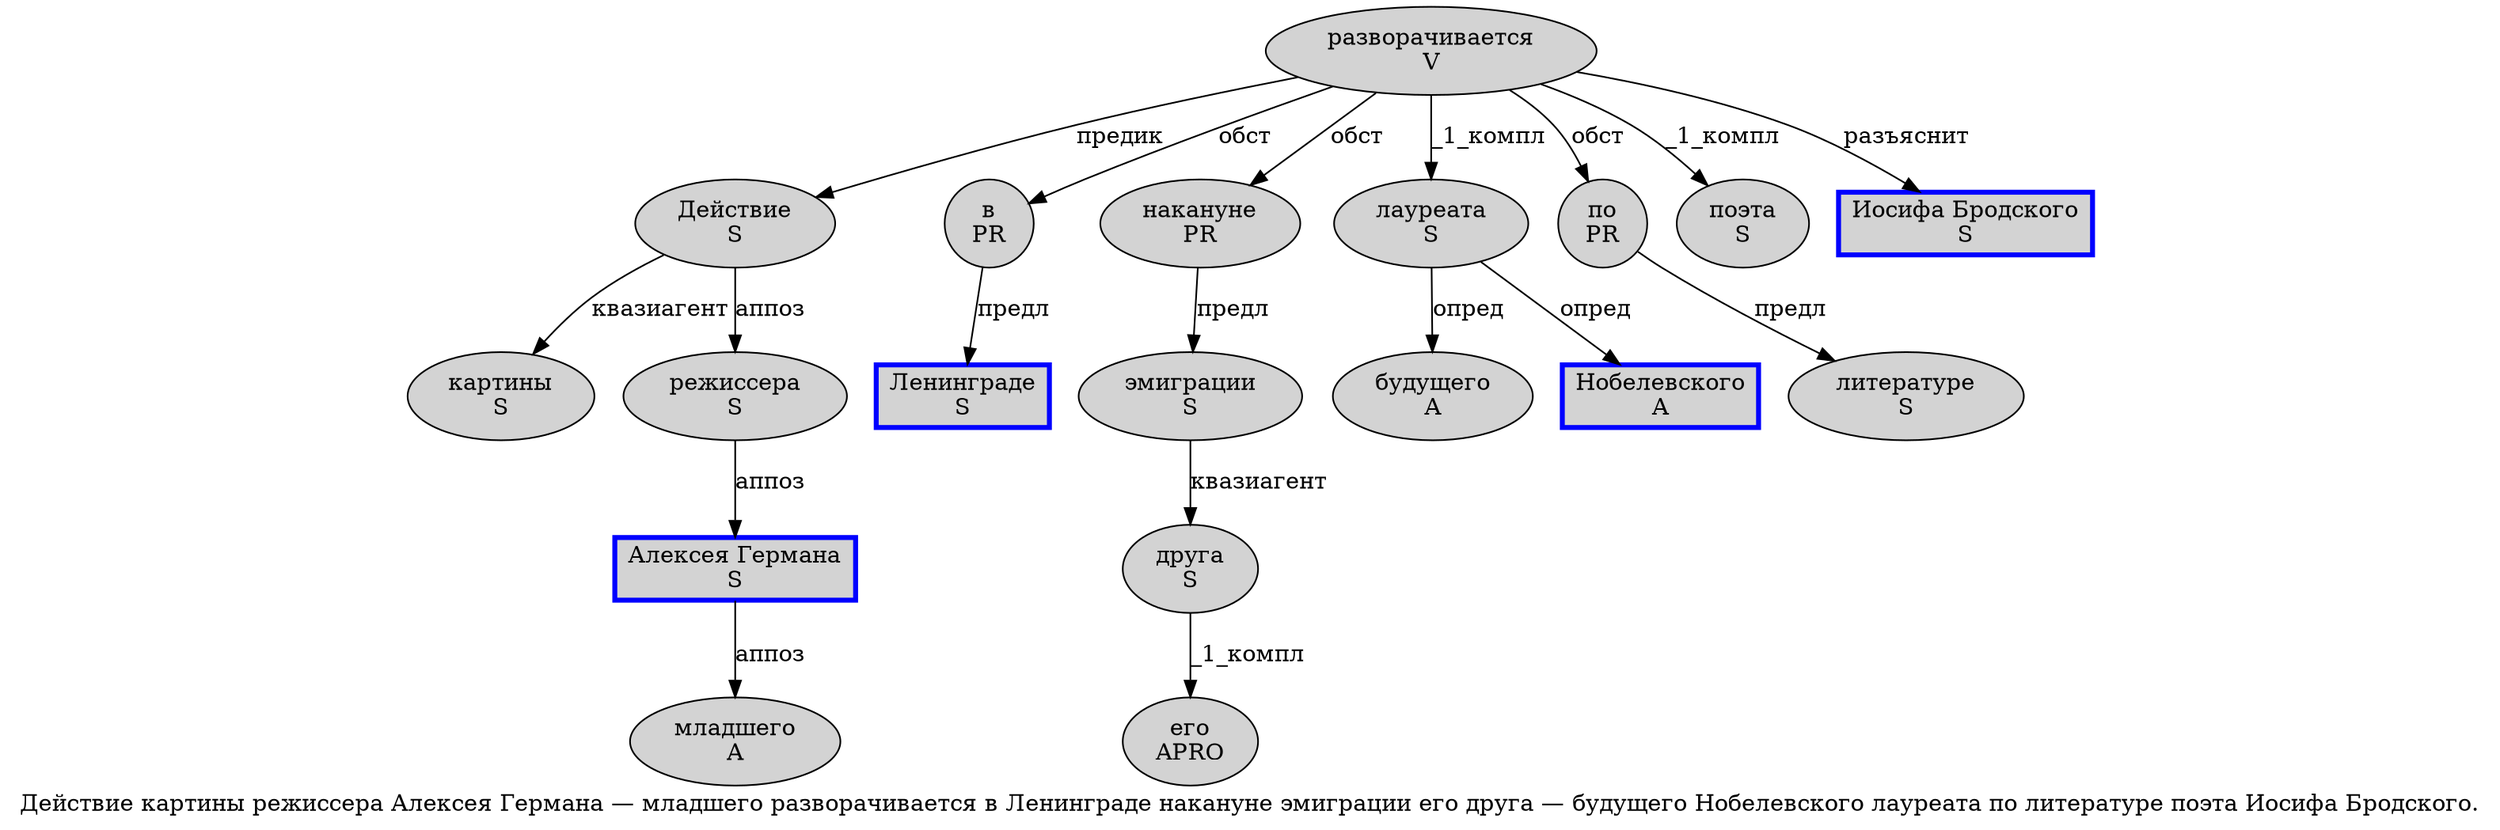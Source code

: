 digraph SENTENCE_1442 {
	graph [label="Действие картины режиссера Алексея Германа — младшего разворачивается в Ленинграде накануне эмиграции его друга — будущего Нобелевского лауреата по литературе поэта Иосифа Бродского."]
	node [style=filled]
		0 [label="Действие
S" color="" fillcolor=lightgray penwidth=1 shape=ellipse]
		1 [label="картины
S" color="" fillcolor=lightgray penwidth=1 shape=ellipse]
		2 [label="режиссера
S" color="" fillcolor=lightgray penwidth=1 shape=ellipse]
		3 [label="Алексея Германа
S" color=blue fillcolor=lightgray penwidth=3 shape=box]
		5 [label="младшего
A" color="" fillcolor=lightgray penwidth=1 shape=ellipse]
		6 [label="разворачивается
V" color="" fillcolor=lightgray penwidth=1 shape=ellipse]
		7 [label="в
PR" color="" fillcolor=lightgray penwidth=1 shape=ellipse]
		8 [label="Ленинграде
S" color=blue fillcolor=lightgray penwidth=3 shape=box]
		9 [label="накануне
PR" color="" fillcolor=lightgray penwidth=1 shape=ellipse]
		10 [label="эмиграции
S" color="" fillcolor=lightgray penwidth=1 shape=ellipse]
		11 [label="его
APRO" color="" fillcolor=lightgray penwidth=1 shape=ellipse]
		12 [label="друга
S" color="" fillcolor=lightgray penwidth=1 shape=ellipse]
		14 [label="будущего
A" color="" fillcolor=lightgray penwidth=1 shape=ellipse]
		15 [label="Нобелевского
A" color=blue fillcolor=lightgray penwidth=3 shape=box]
		16 [label="лауреата
S" color="" fillcolor=lightgray penwidth=1 shape=ellipse]
		17 [label="по
PR" color="" fillcolor=lightgray penwidth=1 shape=ellipse]
		18 [label="литературе
S" color="" fillcolor=lightgray penwidth=1 shape=ellipse]
		19 [label="поэта
S" color="" fillcolor=lightgray penwidth=1 shape=ellipse]
		20 [label="Иосифа Бродского
S" color=blue fillcolor=lightgray penwidth=3 shape=box]
			3 -> 5 [label="аппоз"]
			12 -> 11 [label="_1_компл"]
			17 -> 18 [label="предл"]
			2 -> 3 [label="аппоз"]
			6 -> 0 [label="предик"]
			6 -> 7 [label="обст"]
			6 -> 9 [label="обст"]
			6 -> 16 [label="_1_компл"]
			6 -> 17 [label="обст"]
			6 -> 19 [label="_1_компл"]
			6 -> 20 [label="разъяснит"]
			0 -> 1 [label="квазиагент"]
			0 -> 2 [label="аппоз"]
			10 -> 12 [label="квазиагент"]
			16 -> 14 [label="опред"]
			16 -> 15 [label="опред"]
			9 -> 10 [label="предл"]
			7 -> 8 [label="предл"]
}